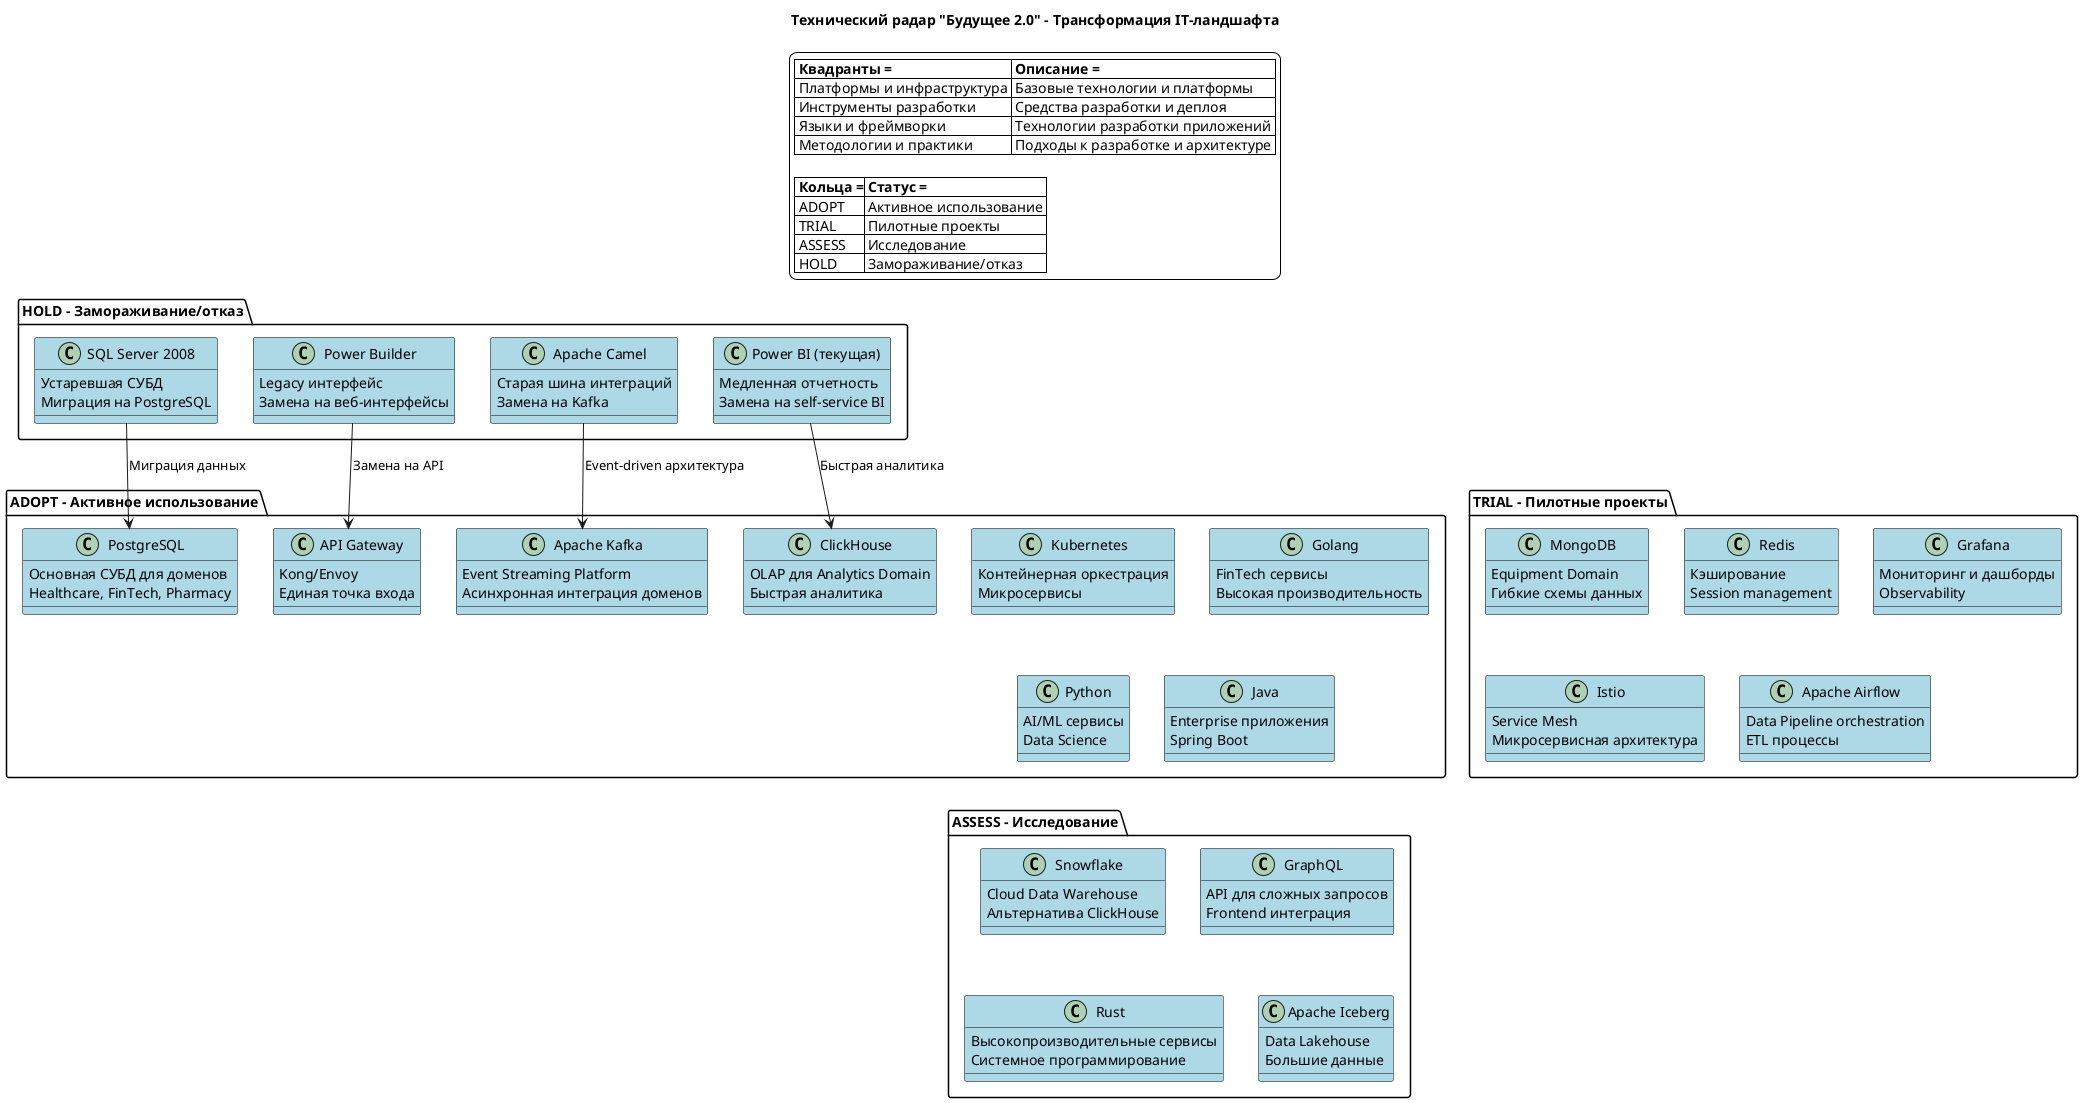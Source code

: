 @startuml Tech_Radar_Future_2_0
!define RECTANGLE class

skinparam backgroundColor White
skinparam classBorderColor Black
skinparam classBackgroundColor LightBlue

title Технический радар "Будущее 2.0" - Трансформация IT-ландшафта

legend top
|= Квадранты =|= Описание =|
| Платформы и инфраструктура | Базовые технологии и платформы |
| Инструменты разработки | Средства разработки и деплоя |
| Языки и фреймворки | Технологии разработки приложений |
| Методологии и практики | Подходы к разработке и архитектуре |

|= Кольца =|= Статус =|
| ADOPT | Активное использование |
| TRIAL | Пилотные проекты |
| ASSESS | Исследование |
| HOLD | Замораживание/отказ |
end legend

package "ADOPT - Активное использование" {
  RECTANGLE "PostgreSQL" as pg {
    Основная СУБД для доменов
    Healthcare, FinTech, Pharmacy
  }
  
  RECTANGLE "Apache Kafka" as kafka {
    Event Streaming Platform
    Асинхронная интеграция доменов
  }
  
  RECTANGLE "ClickHouse" as ch {
    OLAP для Analytics Domain
    Быстрая аналитика
  }
  
  RECTANGLE "Kubernetes" as k8s {
    Контейнерная оркестрация
    Микросервисы
  }
  
  RECTANGLE "API Gateway" as gw {
    Kong/Envoy
    Единая точка входа
  }
  
  RECTANGLE "Golang" as go {
    FinTech сервисы
    Высокая производительность
  }
  
  RECTANGLE "Python" as py {
    AI/ML сервисы
    Data Science
  }
  
  RECTANGLE "Java" as java {
    Enterprise приложения
    Spring Boot
  }
}

package "TRIAL - Пилотные проекты" {
  RECTANGLE "MongoDB" as mongo {
    Equipment Domain
    Гибкие схемы данных
  }
  
  RECTANGLE "Redis" as redis {
    Кэширование
    Session management
  }
  
  RECTANGLE "Grafana" as grafana {
    Мониторинг и дашборды
    Observability
  }
  
  RECTANGLE "Istio" as istio {
    Service Mesh
    Микросервисная архитектура
  }
  
  RECTANGLE "Apache Airflow" as airflow {
    Data Pipeline orchestration
    ETL процессы
  }
}

package "ASSESS - Исследование" {
  RECTANGLE "Snowflake" as snow {
    Cloud Data Warehouse
    Альтернатива ClickHouse
  }
  
  RECTANGLE "GraphQL" as gql {
    API для сложных запросов
    Frontend интеграция
  }
  
  RECTANGLE "Rust" as rust {
    Высокопроизводительные сервисы
    Системное программирование
  }
  
  RECTANGLE "Apache Iceberg" as iceberg {
    Data Lakehouse
    Большие данные
  }
}

package "HOLD - Замораживание/отказ" {
  RECTANGLE "SQL Server 2008" as sql2008 {
    Устаревшая СУБД
    Миграция на PostgreSQL
  }
  
  RECTANGLE "Power Builder" as pb {
    Legacy интерфейс
    Замена на веб-интерфейсы
  }
  
  RECTANGLE "Apache Camel" as camel {
    Старая шина интеграций
    Замена на Kafka
  }
  
  RECTANGLE "Power BI (текущая)" as pbi {
    Медленная отчетность
    Замена на self-service BI
  }
}

' Connections показывающие миграцию
sql2008 --> pg : Миграция данных
pb --> gw : Замена на API
camel --> kafka : Event-driven архитектура
pbi --> ch : Быстрая аналитика

@enduml 